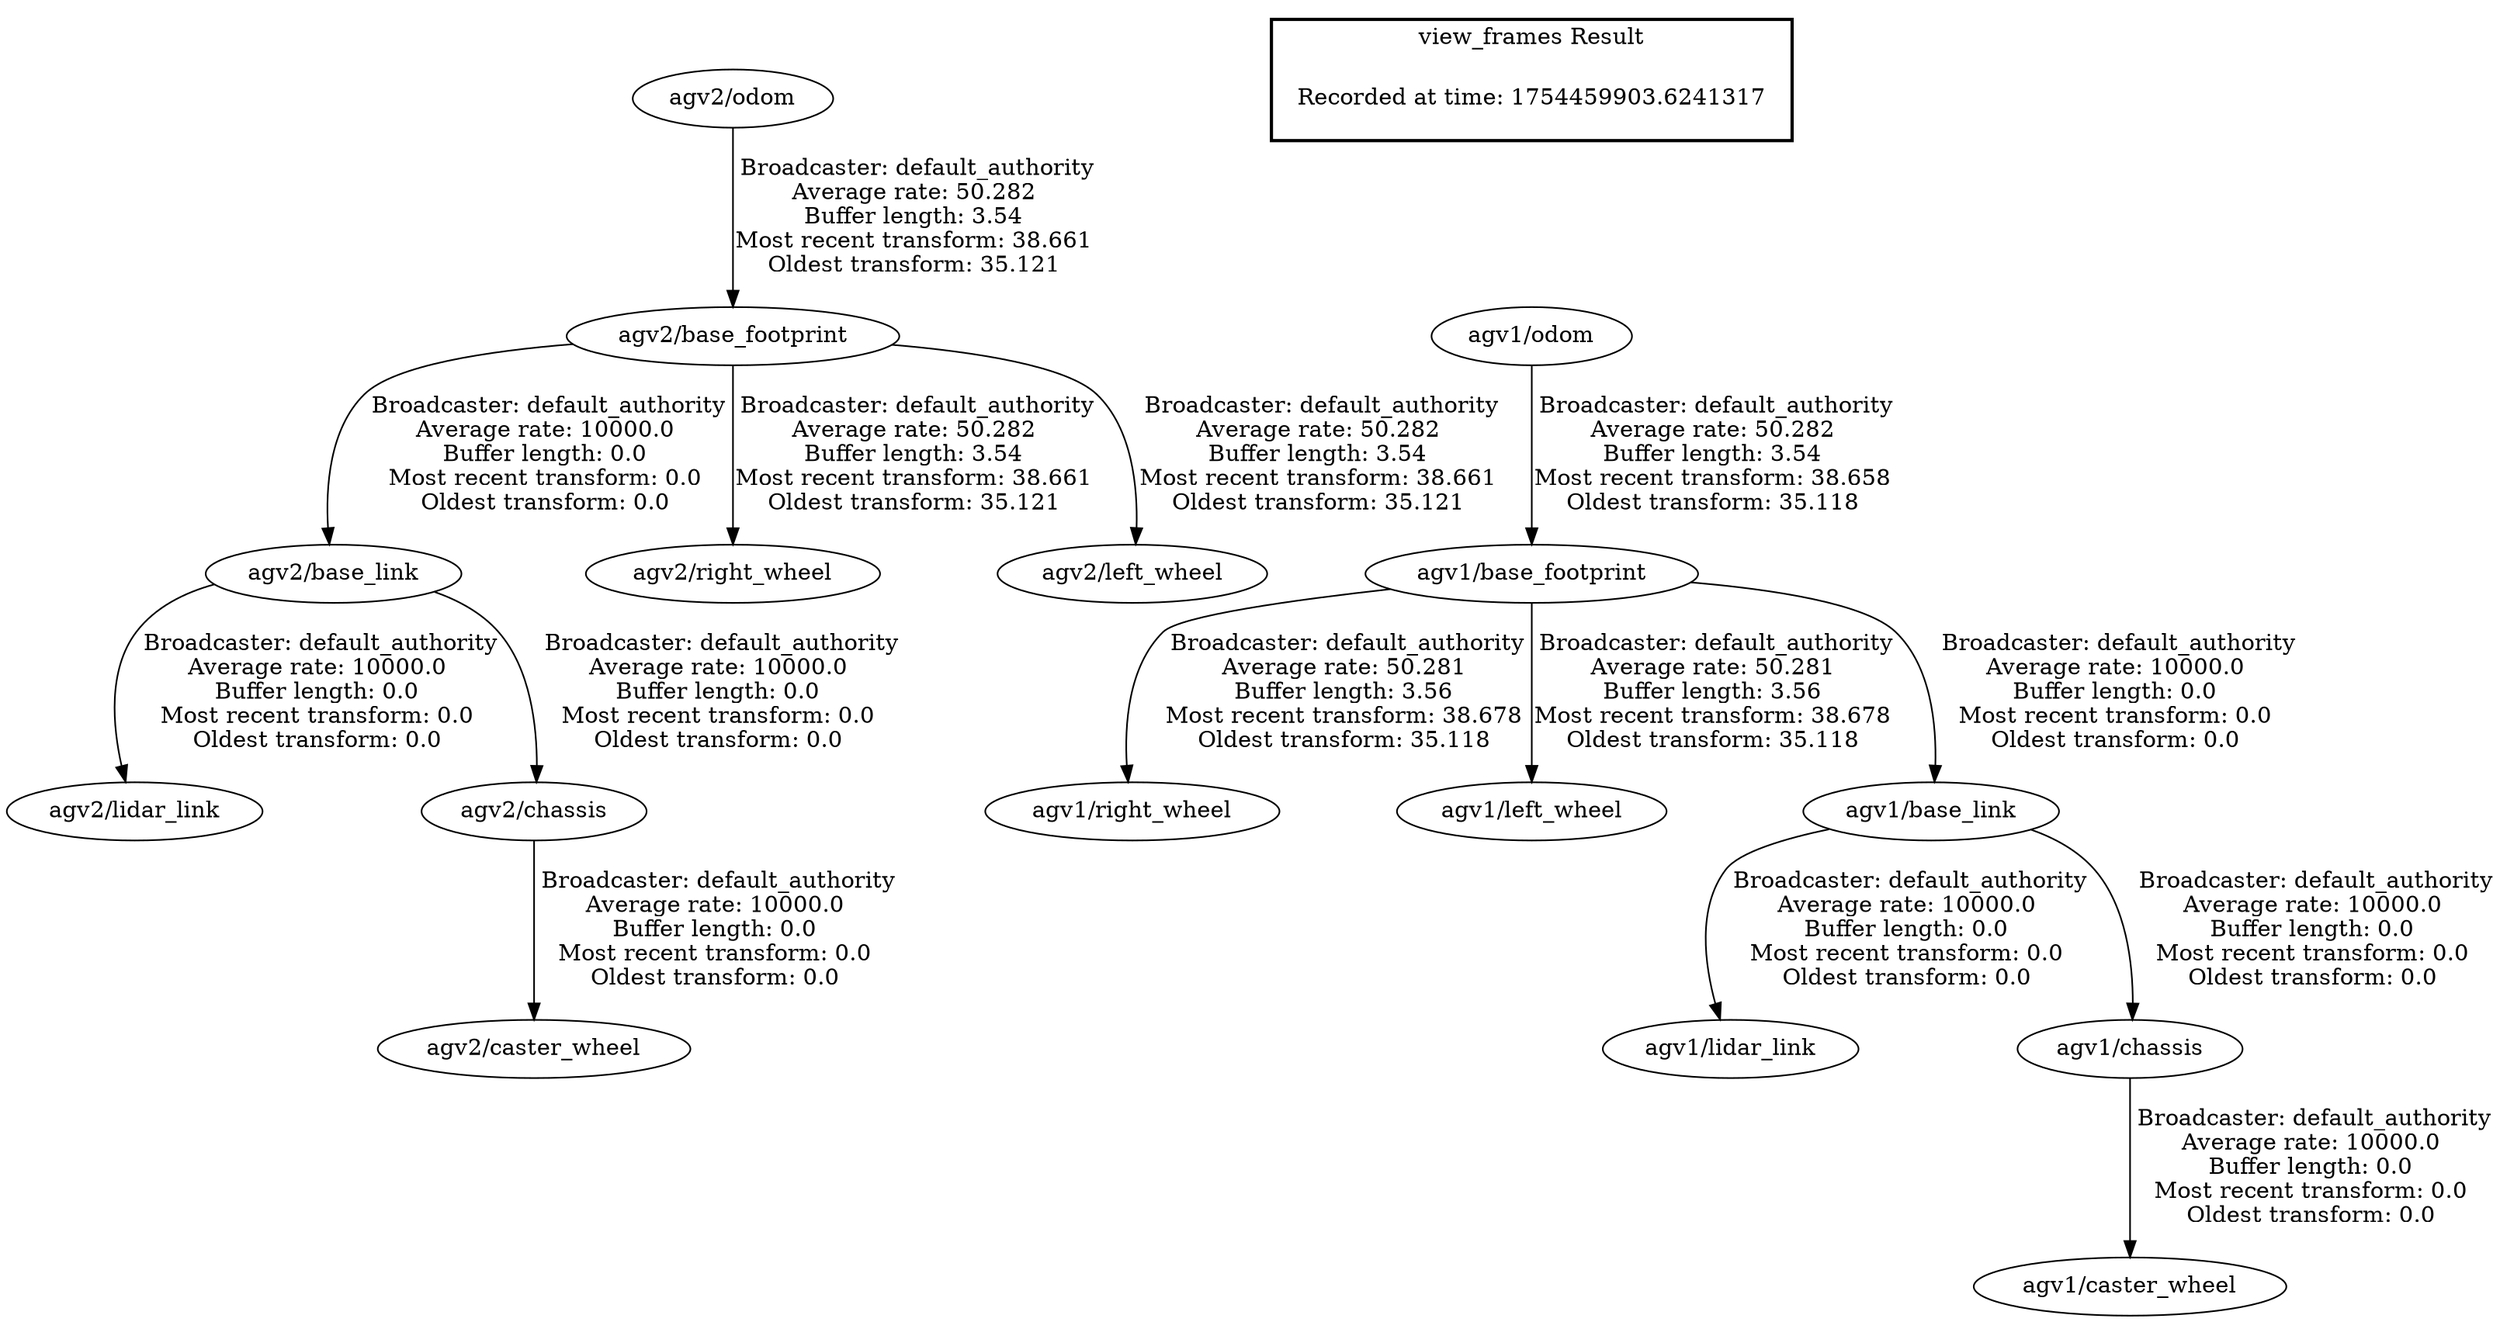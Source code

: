 digraph G {
"agv2/base_footprint" -> "agv2/base_link"[label=" Broadcaster: default_authority\nAverage rate: 10000.0\nBuffer length: 0.0\nMost recent transform: 0.0\nOldest transform: 0.0\n"];
"agv2/odom" -> "agv2/base_footprint"[label=" Broadcaster: default_authority\nAverage rate: 50.282\nBuffer length: 3.54\nMost recent transform: 38.661\nOldest transform: 35.121\n"];
"agv2/base_link" -> "agv2/lidar_link"[label=" Broadcaster: default_authority\nAverage rate: 10000.0\nBuffer length: 0.0\nMost recent transform: 0.0\nOldest transform: 0.0\n"];
"agv2/chassis" -> "agv2/caster_wheel"[label=" Broadcaster: default_authority\nAverage rate: 10000.0\nBuffer length: 0.0\nMost recent transform: 0.0\nOldest transform: 0.0\n"];
"agv2/base_link" -> "agv2/chassis"[label=" Broadcaster: default_authority\nAverage rate: 10000.0\nBuffer length: 0.0\nMost recent transform: 0.0\nOldest transform: 0.0\n"];
"agv1/base_footprint" -> "agv1/right_wheel"[label=" Broadcaster: default_authority\nAverage rate: 50.281\nBuffer length: 3.56\nMost recent transform: 38.678\nOldest transform: 35.118\n"];
"agv1/odom" -> "agv1/base_footprint"[label=" Broadcaster: default_authority\nAverage rate: 50.282\nBuffer length: 3.54\nMost recent transform: 38.658\nOldest transform: 35.118\n"];
"agv1/base_footprint" -> "agv1/left_wheel"[label=" Broadcaster: default_authority\nAverage rate: 50.281\nBuffer length: 3.56\nMost recent transform: 38.678\nOldest transform: 35.118\n"];
"agv2/base_footprint" -> "agv2/right_wheel"[label=" Broadcaster: default_authority\nAverage rate: 50.282\nBuffer length: 3.54\nMost recent transform: 38.661\nOldest transform: 35.121\n"];
"agv2/base_footprint" -> "agv2/left_wheel"[label=" Broadcaster: default_authority\nAverage rate: 50.282\nBuffer length: 3.54\nMost recent transform: 38.661\nOldest transform: 35.121\n"];
"agv1/base_footprint" -> "agv1/base_link"[label=" Broadcaster: default_authority\nAverage rate: 10000.0\nBuffer length: 0.0\nMost recent transform: 0.0\nOldest transform: 0.0\n"];
"agv1/base_link" -> "agv1/lidar_link"[label=" Broadcaster: default_authority\nAverage rate: 10000.0\nBuffer length: 0.0\nMost recent transform: 0.0\nOldest transform: 0.0\n"];
"agv1/chassis" -> "agv1/caster_wheel"[label=" Broadcaster: default_authority\nAverage rate: 10000.0\nBuffer length: 0.0\nMost recent transform: 0.0\nOldest transform: 0.0\n"];
"agv1/base_link" -> "agv1/chassis"[label=" Broadcaster: default_authority\nAverage rate: 10000.0\nBuffer length: 0.0\nMost recent transform: 0.0\nOldest transform: 0.0\n"];
edge [style=invis];
 subgraph cluster_legend { style=bold; color=black; label ="view_frames Result";
"Recorded at time: 1754459903.6241317"[ shape=plaintext ] ;
}->"agv1/odom";
}